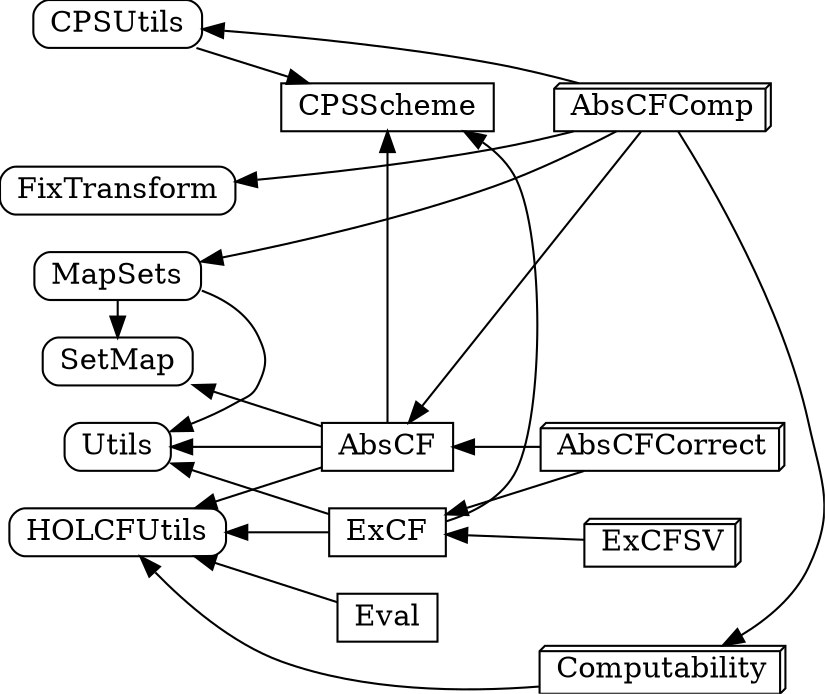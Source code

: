 digraph session{
rankdir=RL; 
pad=0;
ranksep=0.3;
node [height=0];
node [width=0];
node [shape=box];
//splines=ortho;
edge[weight=0];

{rank=same;
node[shape=box];
"CPSScheme" ;
"Eval" ;
"AbsCF" ;
"ExCF" ;
}

{rank=same;
node[style=rounded];
"CPSUtils";
"HOLCFUtils";
"Utils";
"SetMap";
"FixTransform";
"MapSets";
}

{rank=same;
node[shape=box3d];
"AbsCFCorrect" ;
"ExCFSV" ;
"Computability" ;
"AbsCFComp" ;
}
// Edges um dot ein wenig in die richitge richtung zu bewegen
//"Utils" -> "MapSets" [style=invis]; "MapSets" -> "SetMap" [style=invis];

// "Finite_Inductive_Set";
"CPSUtils" -> "CPSScheme";
// "CPSUtils" -> "Finite_Inductive_Set";
"Eval" -> "HOLCFUtils";
"AbsCF" -> "HOLCFUtils"[weight=1];
"AbsCF" -> "CPSScheme";
"AbsCF" -> "Utils"[weight=1];
"AbsCF" -> "SetMap";
"ExCF" -> "HOLCFUtils";
"ExCF" -> "CPSScheme";
"ExCF" -> "Utils"[weight=1];
"AbsCFCorrect" -> "AbsCF"[weight=1];
"AbsCFCorrect" -> "ExCF"[weight=1];
"ExCFSV" -> "ExCF";
"Computability" -> "HOLCFUtils";
"MapSets" -> "SetMap";
"MapSets" -> "Utils";
"AbsCFComp" -> "AbsCF";
"AbsCFComp" -> "Computability";
"AbsCFComp" -> "FixTransform"[weight=1];
"AbsCFComp" -> "CPSUtils"[weight=1];
"AbsCFComp" -> "MapSets";

//"Utils" -> "MapSets" [style=invis];
//"MapSets" -> "SetMap" [style=invis];
//"CPSScheme" -> "FixTransform"[style=invis];
}
